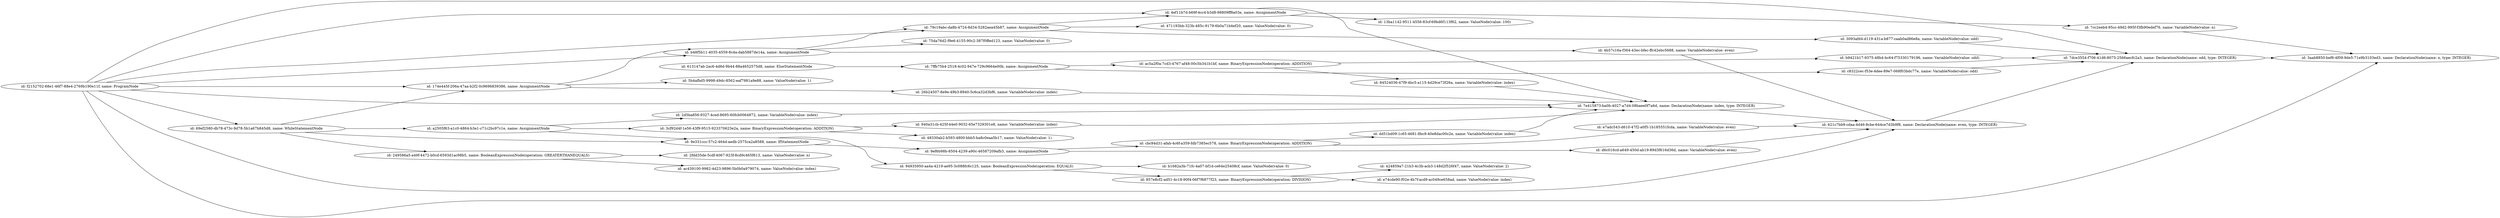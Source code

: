 digraph g {
	rankdir=LR
		"id: 7cc2eeb4-95cc-49d2-995f-f3fb90edef76, name: VariableNode(value: n)" -> "id: 3aab8850-bef6-4f09-9de5-71e9b3103ed3, name: DeclarationNode(name: n, type: INTEGER)"
		"id: 3093afd4-d119-431a-b877-caab0ad86e8a, name: VariableNode(value: odd)" -> "id: 7dce3554-f706-41d6-8075-2566aecfc2a3, name: DeclarationNode(name: odd, type: INTEGER)"
		"id: 94935950-aa4a-4219-ae95-3c088fc6c125, name: BooleanExpressionNode(operation: EQUALS)" -> "id: b1682a3b-71fc-4a07-bf1d-ce64e25408cf, name: ValueNode(value: 0)"
		"id: 94935950-aa4a-4219-ae95-3c088fc6c125, name: BooleanExpressionNode(operation: EQUALS)" -> "id: 857e8cf2-ad51-4c18-90f4-06f7f6877f23, name: BinaryExpressionNode(operation: DIVISION)"
		"id: 3cf92d4f-1e56-43f9-9515-923370623e2a, name: BinaryExpressionNode(operation: ADDITION)" -> "id: 940a31cb-425f-44e0-9032-65e7329301e8, name: VariableNode(value: index)"
		"id: 3cf92d4f-1e56-43f9-9515-923370623e2a, name: BinaryExpressionNode(operation: ADDITION)" -> "id: 48330ab2-b593-4800-bbb5-ba8c0eaa5b17, name: ValueNode(value: 1)"
		"id: f2152702-68e1-46f7-88e4-2769b190e11f, name: ProgramNode" -> "id: 3aab8850-bef6-4f09-9de5-71e9b3103ed3, name: DeclarationNode(name: n, type: INTEGER)"
		"id: f2152702-68e1-46f7-88e4-2769b190e11f, name: ProgramNode" -> "id: 79c19abc-da8b-4724-8d34-5282aea45b87, name: AssignmentNode"
		"id: f2152702-68e1-46f7-88e4-2769b190e11f, name: ProgramNode" -> "id: 621c7bb9-cdaa-4d46-8cbe-644ce7d3b9f8, name: DeclarationNode(name: even, type: INTEGER)"
		"id: f2152702-68e1-46f7-88e4-2769b190e11f, name: ProgramNode" -> "id: 174e445f-206a-47aa-b2f2-0c9696839386, name: AssignmentNode"
		"id: f2152702-68e1-46f7-88e4-2769b190e11f, name: ProgramNode" -> "id: 69ef2580-db78-473c-9d78-5b1a67b845d8, name: WhileStatementNode"
		"id: f2152702-68e1-46f7-88e4-2769b190e11f, name: ProgramNode" -> "id: 7dce3554-f706-41d6-8075-2566aecfc2a3, name: DeclarationNode(name: odd, type: INTEGER)"
		"id: f2152702-68e1-46f7-88e4-2769b190e11f, name: ProgramNode" -> "id: 7e415873-ba0b-4027-a7d4-08baee0f7a6d, name: DeclarationNode(name: index, type: INTEGER)"
		"id: f2152702-68e1-46f7-88e4-2769b190e11f, name: ProgramNode" -> "id: b48f5b11-4035-4559-8c4a-dab5887de14a, name: AssignmentNode"
		"id: f2152702-68e1-46f7-88e4-2769b190e11f, name: ProgramNode" -> "id: 4ef11b7d-b69f-4cc4-b3d8-98809ff8a03e, name: AssignmentNode"
		"id: d6c016cd-a649-450d-ab19-89d3f616d36d, name: VariableNode(value: even)" -> "id: 621c7bb9-cdaa-4d46-8cbe-644ce7d3b9f8, name: DeclarationNode(name: even, type: INTEGER)"
		"id: ac5a2f0a-7cd3-4767-af48-00c5b341b1bf, name: BinaryExpressionNode(operation: ADDITION)" -> "id: b9421b17-9375-48b4-bc64-f75330179196, name: VariableNode(value: odd)"
		"id: ac5a2f0a-7cd3-4767-af48-00c5b341b1bf, name: BinaryExpressionNode(operation: ADDITION)" -> "id: 84524036-47f9-4bc5-a115-4d29ce73f26a, name: VariableNode(value: index)"
		"id: 940a31cb-425f-44e0-9032-65e7329301e8, name: VariableNode(value: index)" -> "id: 7e415873-ba0b-4027-a7d4-08baee0f7a6d, name: DeclarationNode(name: index, type: INTEGER)"
		"id: b48f5b11-4035-4559-8c4a-dab5887de14a, name: AssignmentNode" -> "id: 79c19abc-da8b-4724-8d34-5282aea45b87, name: AssignmentNode"
		"id: b48f5b11-4035-4559-8c4a-dab5887de14a, name: AssignmentNode" -> "id: 4b57c16a-f364-43ec-bfec-ffc42ebc5688, name: VariableNode(value: even)"
		"id: b48f5b11-4035-4559-8c4a-dab5887de14a, name: AssignmentNode" -> "id: 75da76d2-f9e6-4155-90c2-387f0ffed123, name: ValueNode(value: 0)"
		"id: a2505f63-a1c0-4864-b3e1-c71c2bc97c1e, name: AssignmentNode" -> "id: 2d5ba856-9327-4ced-8695-60fcb0064872, name: VariableNode(value: index)"
		"id: a2505f63-a1c0-4864-b3e1-c71c2bc97c1e, name: AssignmentNode" -> "id: 9e331ccc-57c2-464d-aedb-2575ca2a8588, name: IfStatementNode"
		"id: a2505f63-a1c0-4864-b3e1-c71c2bc97c1e, name: AssignmentNode" -> "id: 3cf92d4f-1e56-43f9-9515-923370623e2a, name: BinaryExpressionNode(operation: ADDITION)"
		"id: 174e445f-206a-47aa-b2f2-0c9696839386, name: AssignmentNode" -> "id: 5b4afbd5-9998-49dc-8562-eaf7981a9e88, name: ValueNode(value: 1)"
		"id: 174e445f-206a-47aa-b2f2-0c9696839386, name: AssignmentNode" -> "id: 26b24507-8e9e-49b3-8940-5c6ca32d3bf6, name: VariableNode(value: index)"
		"id: 174e445f-206a-47aa-b2f2-0c9696839386, name: AssignmentNode" -> "id: b48f5b11-4035-4559-8c4a-dab5887de14a, name: AssignmentNode"
		"id: dd51bd09-1c65-4681-8bc9-40e8dac00c2e, name: VariableNode(value: index)" -> "id: 7e415873-ba0b-4027-a7d4-08baee0f7a6d, name: DeclarationNode(name: index, type: INTEGER)"
		"id: 7ffb75b4-2518-4c02-947e-729c9664e00b, name: AssignmentNode" -> "id: ac5a2f0a-7cd3-4767-af48-00c5b341b1bf, name: BinaryExpressionNode(operation: ADDITION)"
		"id: 7ffb75b4-2518-4c02-947e-729c9664e00b, name: AssignmentNode" -> "id: c8322cec-f53e-4dee-89e7-068f03bdc77e, name: VariableNode(value: odd)"
		"id: 2d5ba856-9327-4ced-8695-60fcb0064872, name: VariableNode(value: index)" -> "id: 7e415873-ba0b-4027-a7d4-08baee0f7a6d, name: DeclarationNode(name: index, type: INTEGER)"
		"id: 69ef2580-db78-473c-9d78-5b1a67b845d8, name: WhileStatementNode" -> "id: a2505f63-a1c0-4864-b3e1-c71c2bc97c1e, name: AssignmentNode"
		"id: 69ef2580-db78-473c-9d78-5b1a67b845d8, name: WhileStatementNode" -> "id: 174e445f-206a-47aa-b2f2-0c9696839386, name: AssignmentNode"
		"id: 69ef2580-db78-473c-9d78-5b1a67b845d8, name: WhileStatementNode" -> "id: 9e331ccc-57c2-464d-aedb-2575ca2a8588, name: IfStatementNode"
		"id: 69ef2580-db78-473c-9d78-5b1a67b845d8, name: WhileStatementNode" -> "id: 249586a5-a49f-4472-b0cd-6593d1ac98b5, name: BooleanExpressionNode(operation: GREATERTHANEQUALS)"
		"id: 26b24507-8e9e-49b3-8940-5c6ca32d3bf6, name: VariableNode(value: index)" -> "id: 7e415873-ba0b-4027-a7d4-08baee0f7a6d, name: DeclarationNode(name: index, type: INTEGER)"
		"id: cbc94d31-afab-4c6f-a359-fdb7385ec578, name: BinaryExpressionNode(operation: ADDITION)" -> "id: dd51bd09-1c65-4681-8bc9-40e8dac00c2e, name: VariableNode(value: index)"
		"id: cbc94d31-afab-4c6f-a359-fdb7385ec578, name: BinaryExpressionNode(operation: ADDITION)" -> "id: e7adc543-d610-47f2-a0f5-1b185551fcda, name: VariableNode(value: even)"
		"id: e7adc543-d610-47f2-a0f5-1b185551fcda, name: VariableNode(value: even)" -> "id: 621c7bb9-cdaa-4d46-8cbe-644ce7d3b9f8, name: DeclarationNode(name: even, type: INTEGER)"
		"id: 84524036-47f9-4bc5-a115-4d29ce73f26a, name: VariableNode(value: index)" -> "id: 7e415873-ba0b-4027-a7d4-08baee0f7a6d, name: DeclarationNode(name: index, type: INTEGER)"
		"id: 7dce3554-f706-41d6-8075-2566aecfc2a3, name: DeclarationNode(name: odd, type: INTEGER)" -> "id: 3aab8850-bef6-4f09-9de5-71e9b3103ed3, name: DeclarationNode(name: n, type: INTEGER)"
		"id: 7e415873-ba0b-4027-a7d4-08baee0f7a6d, name: DeclarationNode(name: index, type: INTEGER)" -> "id: 621c7bb9-cdaa-4d46-8cbe-644ce7d3b9f8, name: DeclarationNode(name: even, type: INTEGER)"
		"id: 613147ab-2ac6-4d6d-9b44-88a4652575d8, name: ElseStatementNode" -> "id: 7ffb75b4-2518-4c02-947e-729c9664e00b, name: AssignmentNode"
		"id: 79c19abc-da8b-4724-8d34-5282aea45b87, name: AssignmentNode" -> "id: 3093afd4-d119-431a-b877-caab0ad86e8a, name: VariableNode(value: odd)"
		"id: 79c19abc-da8b-4724-8d34-5282aea45b87, name: AssignmentNode" -> "id: 471193bb-323b-485c-9179-6b0a71b4ef20, name: ValueNode(value: 0)"
		"id: 79c19abc-da8b-4724-8d34-5282aea45b87, name: AssignmentNode" -> "id: 4ef11b7d-b69f-4cc4-b3d8-98809ff8a03e, name: AssignmentNode"
		"id: 621c7bb9-cdaa-4d46-8cbe-644ce7d3b9f8, name: DeclarationNode(name: even, type: INTEGER)" -> "id: 7dce3554-f706-41d6-8075-2566aecfc2a3, name: DeclarationNode(name: odd, type: INTEGER)"
		"id: b9421b17-9375-48b4-bc64-f75330179196, name: VariableNode(value: odd)" -> "id: 7dce3554-f706-41d6-8075-2566aecfc2a3, name: DeclarationNode(name: odd, type: INTEGER)"
		"id: 4b57c16a-f364-43ec-bfec-ffc42ebc5688, name: VariableNode(value: even)" -> "id: 621c7bb9-cdaa-4d46-8cbe-644ce7d3b9f8, name: DeclarationNode(name: even, type: INTEGER)"
		"id: 857e8cf2-ad51-4c18-90f4-06f7f6877f23, name: BinaryExpressionNode(operation: DIVISION)" -> "id: e74cde90-f02e-4b7f-acd9-ac049ce658ad, name: ValueNode(value: index)"
		"id: 857e8cf2-ad51-4c18-90f4-06f7f6877f23, name: BinaryExpressionNode(operation: DIVISION)" -> "id: 424859a7-21b3-4c3b-acb3-148d2f526f47, name: ValueNode(value: 2)"
		"id: 9e331ccc-57c2-464d-aedb-2575ca2a8588, name: IfStatementNode" -> "id: 94935950-aa4a-4219-ae95-3c088fc6c125, name: BooleanExpressionNode(operation: EQUALS)"
		"id: 9e331ccc-57c2-464d-aedb-2575ca2a8588, name: IfStatementNode" -> "id: 9ef6b98b-8504-4239-a90c-46587209afb3, name: AssignmentNode"
		"id: c8322cec-f53e-4dee-89e7-068f03bdc77e, name: VariableNode(value: odd)" -> "id: 7dce3554-f706-41d6-8075-2566aecfc2a3, name: DeclarationNode(name: odd, type: INTEGER)"
		"id: 9ef6b98b-8504-4239-a90c-46587209afb3, name: AssignmentNode" -> "id: d6c016cd-a649-450d-ab19-89d3f616d36d, name: VariableNode(value: even)"
		"id: 9ef6b98b-8504-4239-a90c-46587209afb3, name: AssignmentNode" -> "id: cbc94d31-afab-4c6f-a359-fdb7385ec578, name: BinaryExpressionNode(operation: ADDITION)"
		"id: 4ef11b7d-b69f-4cc4-b3d8-98809ff8a03e, name: AssignmentNode" -> "id: 7cc2eeb4-95cc-49d2-995f-f3fb90edef76, name: VariableNode(value: n)"
		"id: 4ef11b7d-b69f-4cc4-b3d8-98809ff8a03e, name: AssignmentNode" -> "id: 13ba1142-9511-4556-83cf-69bd6f113f62, name: ValueNode(value: 100)"
		"id: 4ef11b7d-b69f-4cc4-b3d8-98809ff8a03e, name: AssignmentNode" -> "id: 7e415873-ba0b-4027-a7d4-08baee0f7a6d, name: DeclarationNode(name: index, type: INTEGER)"
		"id: 249586a5-a49f-4472-b0cd-6593d1ac98b5, name: BooleanExpressionNode(operation: GREATERTHANEQUALS)" -> "id: 2fdd35de-5cdf-4067-923f-8cd9c465f613, name: ValueNode(value: n)"
		"id: 249586a5-a49f-4472-b0cd-6593d1ac98b5, name: BooleanExpressionNode(operation: GREATERTHANEQUALS)" -> "id: ac439100-9982-4d23-9896-5b0b0a979074, name: ValueNode(value: index)"
}
